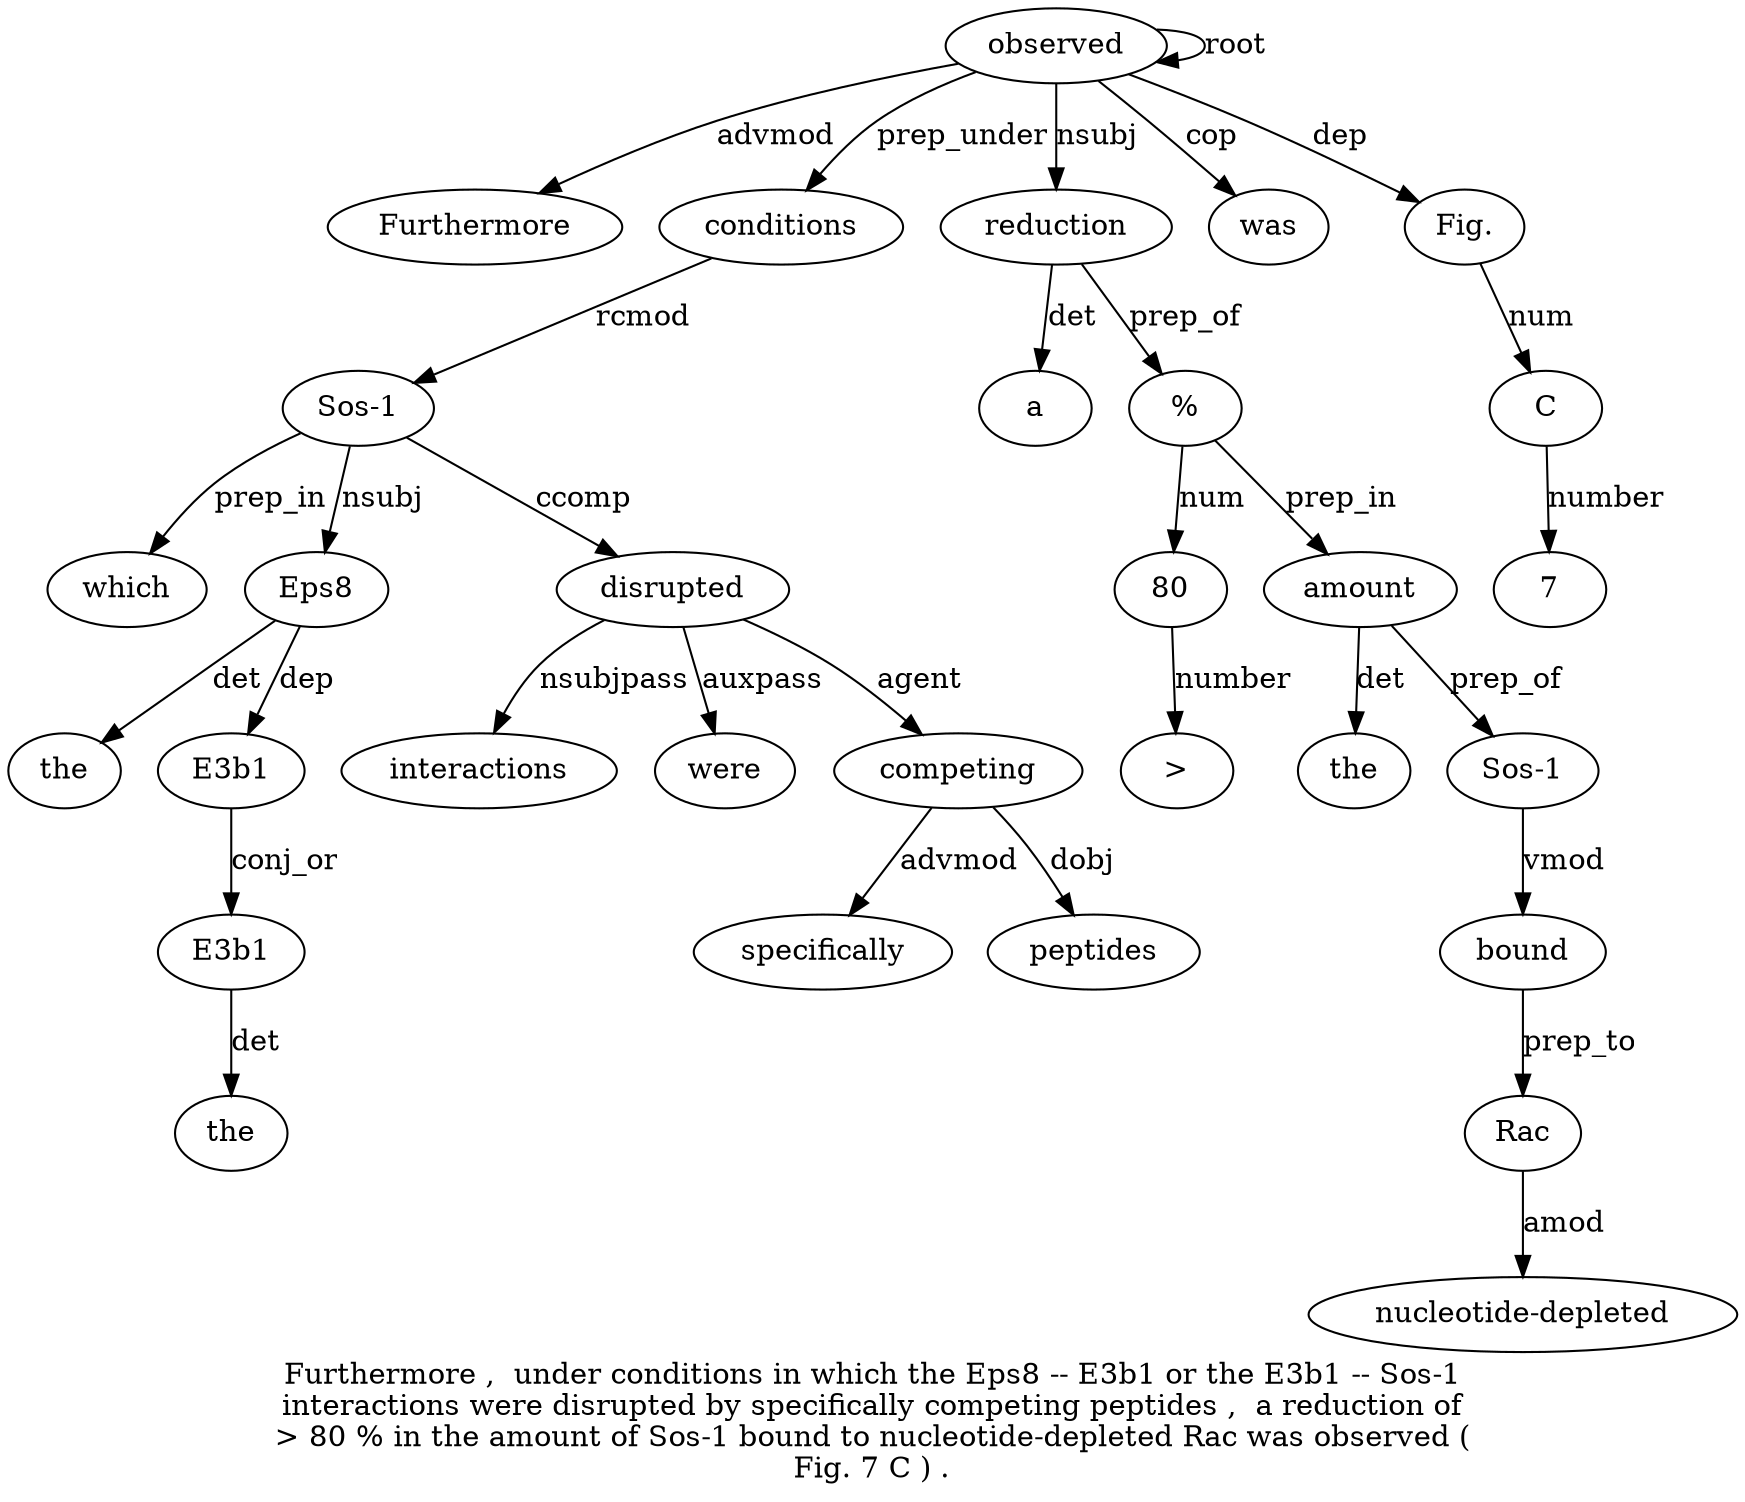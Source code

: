 digraph "Furthermore ,  under conditions in which the Eps8 -- E3b1 or the E3b1 -- Sos-1 interactions were disrupted by specifically competing peptides ,  a reduction of > 80 % in the amount of Sos-1 bound to nucleotide-depleted Rac was observed ( Fig. 7 C ) ." {
label="Furthermore ,  under conditions in which the Eps8 -- E3b1 or the E3b1 -- Sos-1
interactions were disrupted by specifically competing peptides ,  a reduction of
> 80 % in the amount of Sos-1 bound to nucleotide-depleted Rac was observed (
Fig. 7 C ) .";
observed40 [style=filled, fillcolor=white, label=observed];
Furthermore1 [style=filled, fillcolor=white, label=Furthermore];
observed40 -> Furthermore1  [label=advmod];
conditions4 [style=filled, fillcolor=white, label=conditions];
observed40 -> conditions4  [label=prep_under];
"Sos-15" [style=filled, fillcolor=white, label="Sos-1"];
which6 [style=filled, fillcolor=white, label=which];
"Sos-15" -> which6  [label=prep_in];
Eps8 [style=filled, fillcolor=white, label=Eps8];
the7 [style=filled, fillcolor=white, label=the];
Eps8 -> the7  [label=det];
"Sos-15" -> Eps8  [label=nsubj];
E3b110 [style=filled, fillcolor=white, label=E3b1];
Eps8 -> E3b110  [label=dep];
E3b1 [style=filled, fillcolor=white, label=E3b1];
the12 [style=filled, fillcolor=white, label=the];
E3b1 -> the12  [label=det];
E3b110 -> E3b1  [label=conj_or];
conditions4 -> "Sos-15"  [label=rcmod];
disrupted18 [style=filled, fillcolor=white, label=disrupted];
interactions16 [style=filled, fillcolor=white, label=interactions];
disrupted18 -> interactions16  [label=nsubjpass];
were17 [style=filled, fillcolor=white, label=were];
disrupted18 -> were17  [label=auxpass];
"Sos-15" -> disrupted18  [label=ccomp];
competing21 [style=filled, fillcolor=white, label=competing];
specifically20 [style=filled, fillcolor=white, label=specifically];
competing21 -> specifically20  [label=advmod];
disrupted18 -> competing21  [label=agent];
peptides22 [style=filled, fillcolor=white, label=peptides];
competing21 -> peptides22  [label=dobj];
reduction25 [style=filled, fillcolor=white, label=reduction];
a24 [style=filled, fillcolor=white, label=a];
reduction25 -> a24  [label=det];
observed40 -> reduction25  [label=nsubj];
802 [style=filled, fillcolor=white, label=80];
">27" [style=filled, fillcolor=white, label=">"];
802 -> ">27"  [label=number];
"%29" [style=filled, fillcolor=white, label="%"];
"%29" -> 802  [label=num];
reduction25 -> "%29"  [label=prep_of];
amount32 [style=filled, fillcolor=white, label=amount];
the31 [style=filled, fillcolor=white, label=the];
amount32 -> the31  [label=det];
"%29" -> amount32  [label=prep_in];
"Sos-134" [style=filled, fillcolor=white, label="Sos-1"];
amount32 -> "Sos-134"  [label=prep_of];
bound35 [style=filled, fillcolor=white, label=bound];
"Sos-134" -> bound35  [label=vmod];
Rac38 [style=filled, fillcolor=white, label=Rac];
"nucleotide-depleted37" [style=filled, fillcolor=white, label="nucleotide-depleted"];
Rac38 -> "nucleotide-depleted37"  [label=amod];
bound35 -> Rac38  [label=prep_to];
was39 [style=filled, fillcolor=white, label=was];
observed40 -> was39  [label=cop];
observed40 -> observed40  [label=root];
"Fig.42" [style=filled, fillcolor=white, label="Fig."];
observed40 -> "Fig.42"  [label=dep];
C44 [style=filled, fillcolor=white, label=C];
743 [style=filled, fillcolor=white, label=7];
C44 -> 743  [label=number];
"Fig.42" -> C44  [label=num];
}
